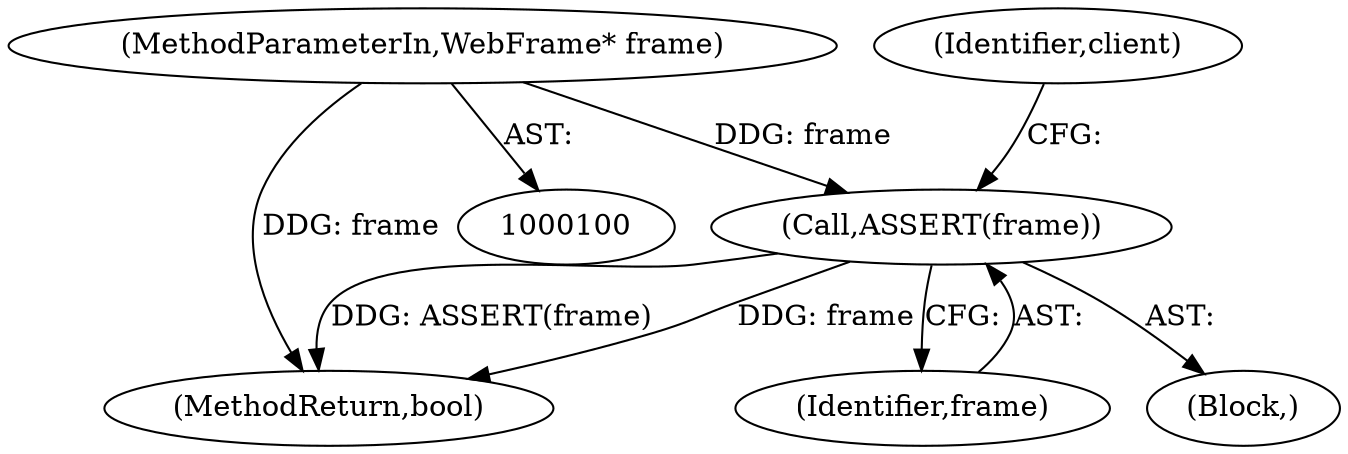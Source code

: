 digraph "1_Chrome_7f0126ff011142c8619b10a6e64d04d1745c503a_8@pointer" {
"1000108" [label="(Call,ASSERT(frame))"];
"1000101" [label="(MethodParameterIn,WebFrame* frame)"];
"1000107" [label="(Block,)"];
"1000101" [label="(MethodParameterIn,WebFrame* frame)"];
"1000111" [label="(Identifier,client)"];
"1000174" [label="(MethodReturn,bool)"];
"1000108" [label="(Call,ASSERT(frame))"];
"1000109" [label="(Identifier,frame)"];
"1000108" -> "1000107"  [label="AST: "];
"1000108" -> "1000109"  [label="CFG: "];
"1000109" -> "1000108"  [label="AST: "];
"1000111" -> "1000108"  [label="CFG: "];
"1000108" -> "1000174"  [label="DDG: ASSERT(frame)"];
"1000108" -> "1000174"  [label="DDG: frame"];
"1000101" -> "1000108"  [label="DDG: frame"];
"1000101" -> "1000100"  [label="AST: "];
"1000101" -> "1000174"  [label="DDG: frame"];
}
